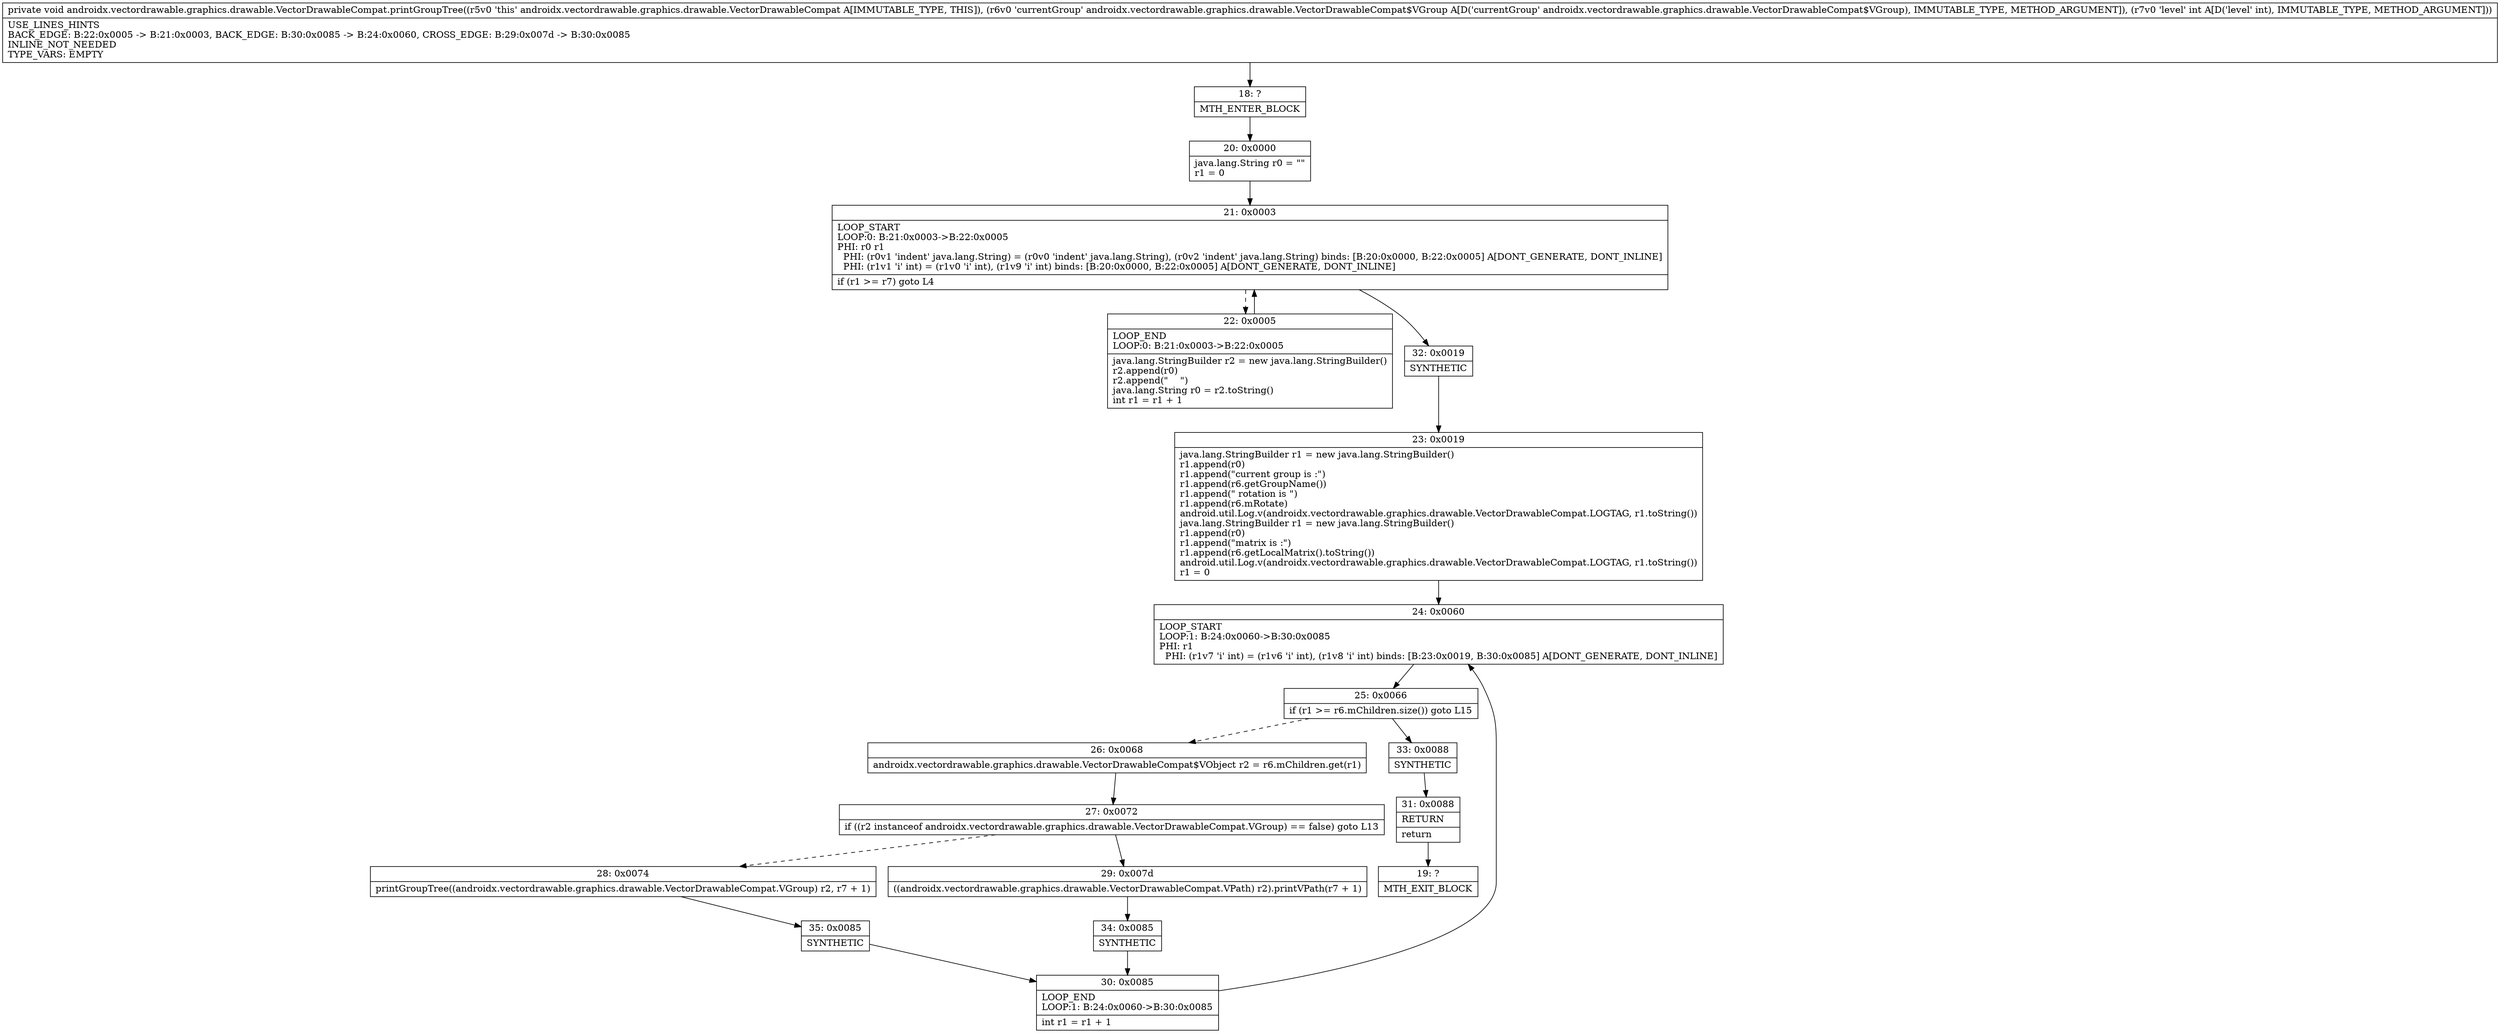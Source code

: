 digraph "CFG forandroidx.vectordrawable.graphics.drawable.VectorDrawableCompat.printGroupTree(Landroidx\/vectordrawable\/graphics\/drawable\/VectorDrawableCompat$VGroup;I)V" {
Node_18 [shape=record,label="{18\:\ ?|MTH_ENTER_BLOCK\l}"];
Node_20 [shape=record,label="{20\:\ 0x0000|java.lang.String r0 = \"\"\lr1 = 0\l}"];
Node_21 [shape=record,label="{21\:\ 0x0003|LOOP_START\lLOOP:0: B:21:0x0003\-\>B:22:0x0005\lPHI: r0 r1 \l  PHI: (r0v1 'indent' java.lang.String) = (r0v0 'indent' java.lang.String), (r0v2 'indent' java.lang.String) binds: [B:20:0x0000, B:22:0x0005] A[DONT_GENERATE, DONT_INLINE]\l  PHI: (r1v1 'i' int) = (r1v0 'i' int), (r1v9 'i' int) binds: [B:20:0x0000, B:22:0x0005] A[DONT_GENERATE, DONT_INLINE]\l|if (r1 \>= r7) goto L4\l}"];
Node_22 [shape=record,label="{22\:\ 0x0005|LOOP_END\lLOOP:0: B:21:0x0003\-\>B:22:0x0005\l|java.lang.StringBuilder r2 = new java.lang.StringBuilder()\lr2.append(r0)\lr2.append(\"    \")\ljava.lang.String r0 = r2.toString()\lint r1 = r1 + 1\l}"];
Node_32 [shape=record,label="{32\:\ 0x0019|SYNTHETIC\l}"];
Node_23 [shape=record,label="{23\:\ 0x0019|java.lang.StringBuilder r1 = new java.lang.StringBuilder()\lr1.append(r0)\lr1.append(\"current group is :\")\lr1.append(r6.getGroupName())\lr1.append(\" rotation is \")\lr1.append(r6.mRotate)\landroid.util.Log.v(androidx.vectordrawable.graphics.drawable.VectorDrawableCompat.LOGTAG, r1.toString())\ljava.lang.StringBuilder r1 = new java.lang.StringBuilder()\lr1.append(r0)\lr1.append(\"matrix is :\")\lr1.append(r6.getLocalMatrix().toString())\landroid.util.Log.v(androidx.vectordrawable.graphics.drawable.VectorDrawableCompat.LOGTAG, r1.toString())\lr1 = 0\l}"];
Node_24 [shape=record,label="{24\:\ 0x0060|LOOP_START\lLOOP:1: B:24:0x0060\-\>B:30:0x0085\lPHI: r1 \l  PHI: (r1v7 'i' int) = (r1v6 'i' int), (r1v8 'i' int) binds: [B:23:0x0019, B:30:0x0085] A[DONT_GENERATE, DONT_INLINE]\l}"];
Node_25 [shape=record,label="{25\:\ 0x0066|if (r1 \>= r6.mChildren.size()) goto L15\l}"];
Node_26 [shape=record,label="{26\:\ 0x0068|androidx.vectordrawable.graphics.drawable.VectorDrawableCompat$VObject r2 = r6.mChildren.get(r1)\l}"];
Node_27 [shape=record,label="{27\:\ 0x0072|if ((r2 instanceof androidx.vectordrawable.graphics.drawable.VectorDrawableCompat.VGroup) == false) goto L13\l}"];
Node_28 [shape=record,label="{28\:\ 0x0074|printGroupTree((androidx.vectordrawable.graphics.drawable.VectorDrawableCompat.VGroup) r2, r7 + 1)\l}"];
Node_35 [shape=record,label="{35\:\ 0x0085|SYNTHETIC\l}"];
Node_30 [shape=record,label="{30\:\ 0x0085|LOOP_END\lLOOP:1: B:24:0x0060\-\>B:30:0x0085\l|int r1 = r1 + 1\l}"];
Node_29 [shape=record,label="{29\:\ 0x007d|((androidx.vectordrawable.graphics.drawable.VectorDrawableCompat.VPath) r2).printVPath(r7 + 1)\l}"];
Node_34 [shape=record,label="{34\:\ 0x0085|SYNTHETIC\l}"];
Node_33 [shape=record,label="{33\:\ 0x0088|SYNTHETIC\l}"];
Node_31 [shape=record,label="{31\:\ 0x0088|RETURN\l|return\l}"];
Node_19 [shape=record,label="{19\:\ ?|MTH_EXIT_BLOCK\l}"];
MethodNode[shape=record,label="{private void androidx.vectordrawable.graphics.drawable.VectorDrawableCompat.printGroupTree((r5v0 'this' androidx.vectordrawable.graphics.drawable.VectorDrawableCompat A[IMMUTABLE_TYPE, THIS]), (r6v0 'currentGroup' androidx.vectordrawable.graphics.drawable.VectorDrawableCompat$VGroup A[D('currentGroup' androidx.vectordrawable.graphics.drawable.VectorDrawableCompat$VGroup), IMMUTABLE_TYPE, METHOD_ARGUMENT]), (r7v0 'level' int A[D('level' int), IMMUTABLE_TYPE, METHOD_ARGUMENT]))  | USE_LINES_HINTS\lBACK_EDGE: B:22:0x0005 \-\> B:21:0x0003, BACK_EDGE: B:30:0x0085 \-\> B:24:0x0060, CROSS_EDGE: B:29:0x007d \-\> B:30:0x0085\lINLINE_NOT_NEEDED\lTYPE_VARS: EMPTY\l}"];
MethodNode -> Node_18;Node_18 -> Node_20;
Node_20 -> Node_21;
Node_21 -> Node_22[style=dashed];
Node_21 -> Node_32;
Node_22 -> Node_21;
Node_32 -> Node_23;
Node_23 -> Node_24;
Node_24 -> Node_25;
Node_25 -> Node_26[style=dashed];
Node_25 -> Node_33;
Node_26 -> Node_27;
Node_27 -> Node_28[style=dashed];
Node_27 -> Node_29;
Node_28 -> Node_35;
Node_35 -> Node_30;
Node_30 -> Node_24;
Node_29 -> Node_34;
Node_34 -> Node_30;
Node_33 -> Node_31;
Node_31 -> Node_19;
}

